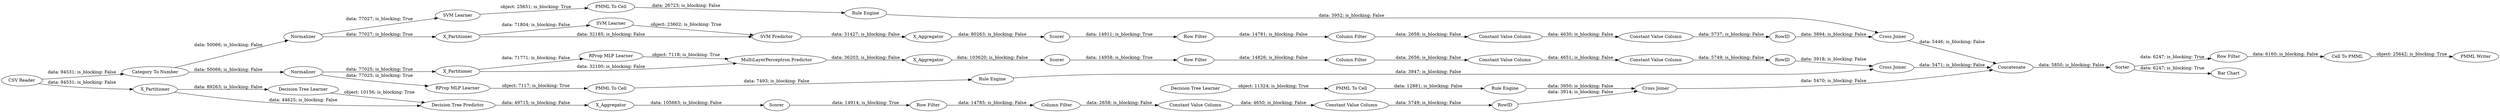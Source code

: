 digraph {
	"7116285407323876318_31" [label="Decision Tree Learner"]
	"60109404376100646_40" [label=Normalizer]
	"-4536942195530808006_53" [label="Row Filter"]
	"6205235990359900844_9" [label="Row Filter"]
	"6205235990359900844_290" [label="Constant Value Column"]
	"-5201288785663643772_35" [label="Rule Engine"]
	"6205235990359900844_294" [label="Column Filter"]
	"6205235990359900844_293" [label=RowID]
	"60109404376100646_39" [label="Cross Joiner"]
	"60109404376100646_31" [label="SVM Learner"]
	"-5692560695875690184_34" [label="Rule Engine"]
	"7241134914168212309_33" [label="Decision Tree Learner"]
	"-8371207506665615770_293" [label=RowID]
	"-8371207506665615770_9" [label="Row Filter"]
	"-4101052522000303340_32" [label="MultiLayerPerceptron Predictor"]
	"7178634142679161196_290" [label="Constant Value Column"]
	"-4536942195530808006_59" [label="Bar Chart"]
	"6205235990359900844_292" [label="Constant Value Column"]
	"7116285407323876318_39" [label=Scorer]
	"-4536942195530808006_60" [label=Concatenate]
	"-4536942195530808006_52" [label=Sorter]
	"-4101052522000303340_31" [label="RProp MLP Learner"]
	"-8371207506665615770_294" [label="Column Filter"]
	"60109404376100646_7" [label=X_Aggregator]
	"7116285407323876318_2" [label=X_Partitioner]
	"-4101052522000303340_40" [label=Scorer]
	"-4101052522000303340_39" [label=Normalizer]
	"60109404376100646_32" [label="SVM Predictor"]
	"7241134914168212309_34" [label="Rule Engine"]
	"-4101052522000303340_38" [label="Cross Joiner"]
	"-5692560695875690184_22" [label="PMML To Cell"]
	"-4536942195530808006_61" [label="PMML Writer"]
	"-4536942195530808006_54" [label="Cell To PMML"]
	"7116285407323876318_7" [label=X_Aggregator]
	"60109404376100646_2" [label=X_Partitioner]
	"-4101052522000303340_7" [label=X_Aggregator]
	"7241134914168212309_28" [label="PMML To Cell"]
	"-5201288785663643772_34" [label="PMML To Cell"]
	"-4536942195530808006_62" [label="CSV Reader"]
	"7116285407323876318_32" [label="Decision Tree Predictor"]
	"7116285407323876318_38" [label="Cross Joiner"]
	"-5201288785663643772_33" [label="SVM Learner"]
	"-4536942195530808006_58" [label="Category To Number"]
	"7178634142679161196_293" [label=RowID]
	"7178634142679161196_9" [label="Row Filter"]
	"60109404376100646_41" [label=Scorer]
	"-4101052522000303340_2" [label=X_Partitioner]
	"-8371207506665615770_292" [label="Constant Value Column"]
	"7178634142679161196_292" [label="Constant Value Column"]
	"-8371207506665615770_290" [label="Constant Value Column"]
	"-5692560695875690184_35" [label="RProp MLP Learner"]
	"7178634142679161196_294" [label="Column Filter"]
	"-5201288785663643772_35" -> "60109404376100646_39" [label="data: 3952; is_blocking: False"]
	"7116285407323876318_31" -> "7116285407323876318_32" [label="object: 10156; is_blocking: True"]
	"60109404376100646_32" -> "60109404376100646_7" [label="data: 31427; is_blocking: False"]
	"6205235990359900844_293" -> "-4101052522000303340_38" [label="data: 3918; is_blocking: False"]
	"-8371207506665615770_293" -> "60109404376100646_39" [label="data: 3894; is_blocking: False"]
	"-4536942195530808006_52" -> "-4536942195530808006_53" [label="data: 6247; is_blocking: True"]
	"7178634142679161196_9" -> "7178634142679161196_294" [label="data: 14785; is_blocking: False"]
	"-4536942195530808006_58" -> "-4101052522000303340_39" [label="data: 50066; is_blocking: False"]
	"7178634142679161196_292" -> "7178634142679161196_293" [label="data: 5749; is_blocking: False"]
	"-4101052522000303340_39" -> "-4101052522000303340_2" [label="data: 77025; is_blocking: True"]
	"7116285407323876318_7" -> "7116285407323876318_39" [label="data: 105663; is_blocking: False"]
	"-4101052522000303340_7" -> "-4101052522000303340_40" [label="data: 103620; is_blocking: False"]
	"-5201288785663643772_34" -> "-5201288785663643772_35" [label="data: 26723; is_blocking: False"]
	"60109404376100646_31" -> "60109404376100646_32" [label="object: 23602; is_blocking: True"]
	"-4536942195530808006_60" -> "-4536942195530808006_52" [label="data: 5850; is_blocking: False"]
	"6205235990359900844_9" -> "6205235990359900844_294" [label="data: 14826; is_blocking: False"]
	"7241134914168212309_34" -> "7116285407323876318_38" [label="data: 3950; is_blocking: False"]
	"-4101052522000303340_31" -> "-4101052522000303340_32" [label="object: 7118; is_blocking: True"]
	"7178634142679161196_293" -> "7116285407323876318_38" [label="data: 3914; is_blocking: False"]
	"-4536942195530808006_52" -> "-4536942195530808006_59" [label="data: 6247; is_blocking: True"]
	"60109404376100646_2" -> "60109404376100646_31" [label="data: 71804; is_blocking: False"]
	"6205235990359900844_294" -> "6205235990359900844_290" [label="data: 2656; is_blocking: False"]
	"7116285407323876318_32" -> "7116285407323876318_7" [label="data: 49715; is_blocking: False"]
	"6205235990359900844_292" -> "6205235990359900844_293" [label="data: 5749; is_blocking: False"]
	"-5201288785663643772_33" -> "-5201288785663643772_34" [label="object: 25651; is_blocking: True"]
	"7116285407323876318_39" -> "7178634142679161196_9" [label="data: 14914; is_blocking: True"]
	"-8371207506665615770_294" -> "-8371207506665615770_290" [label="data: 2658; is_blocking: False"]
	"7241134914168212309_33" -> "7241134914168212309_28" [label="object: 11324; is_blocking: True"]
	"7116285407323876318_2" -> "7116285407323876318_31" [label="data: 89263; is_blocking: False"]
	"-4101052522000303340_32" -> "-4101052522000303340_7" [label="data: 36203; is_blocking: False"]
	"-4536942195530808006_62" -> "7116285407323876318_2" [label="data: 94531; is_blocking: False"]
	"-8371207506665615770_9" -> "-8371207506665615770_294" [label="data: 14781; is_blocking: False"]
	"-8371207506665615770_290" -> "-8371207506665615770_292" [label="data: 4630; is_blocking: False"]
	"-4536942195530808006_58" -> "60109404376100646_40" [label="data: 50066; is_blocking: False"]
	"-5692560695875690184_34" -> "-4101052522000303340_38" [label="data: 3947; is_blocking: False"]
	"-8371207506665615770_292" -> "-8371207506665615770_293" [label="data: 5737; is_blocking: False"]
	"60109404376100646_39" -> "-4536942195530808006_60" [label="data: 5446; is_blocking: False"]
	"-4536942195530808006_62" -> "-4536942195530808006_58" [label="data: 94531; is_blocking: False"]
	"-4101052522000303340_2" -> "-4101052522000303340_31" [label="data: 71771; is_blocking: False"]
	"-4101052522000303340_39" -> "-5692560695875690184_35" [label="data: 77025; is_blocking: True"]
	"6205235990359900844_290" -> "6205235990359900844_292" [label="data: 4651; is_blocking: False"]
	"7116285407323876318_2" -> "7116285407323876318_32" [label="data: 44625; is_blocking: False"]
	"-4101052522000303340_40" -> "6205235990359900844_9" [label="data: 14958; is_blocking: True"]
	"7178634142679161196_290" -> "7178634142679161196_292" [label="data: 4650; is_blocking: False"]
	"60109404376100646_2" -> "60109404376100646_32" [label="data: 32185; is_blocking: False"]
	"-4536942195530808006_53" -> "-4536942195530808006_54" [label="data: 6160; is_blocking: False"]
	"-5692560695875690184_22" -> "-5692560695875690184_34" [label="data: 7493; is_blocking: False"]
	"60109404376100646_41" -> "-8371207506665615770_9" [label="data: 14911; is_blocking: True"]
	"7241134914168212309_28" -> "7241134914168212309_34" [label="data: 12881; is_blocking: False"]
	"-4101052522000303340_2" -> "-4101052522000303340_32" [label="data: 32100; is_blocking: False"]
	"-4536942195530808006_54" -> "-4536942195530808006_61" [label="object: 25642; is_blocking: True"]
	"-4101052522000303340_38" -> "-4536942195530808006_60" [label="data: 5471; is_blocking: False"]
	"60109404376100646_40" -> "-5201288785663643772_33" [label="data: 77027; is_blocking: True"]
	"60109404376100646_7" -> "60109404376100646_41" [label="data: 80263; is_blocking: False"]
	"60109404376100646_40" -> "60109404376100646_2" [label="data: 77027; is_blocking: True"]
	"7116285407323876318_38" -> "-4536942195530808006_60" [label="data: 5470; is_blocking: False"]
	"-5692560695875690184_35" -> "-5692560695875690184_22" [label="object: 7117; is_blocking: True"]
	"7178634142679161196_294" -> "7178634142679161196_290" [label="data: 2658; is_blocking: False"]
	rankdir=LR
}
